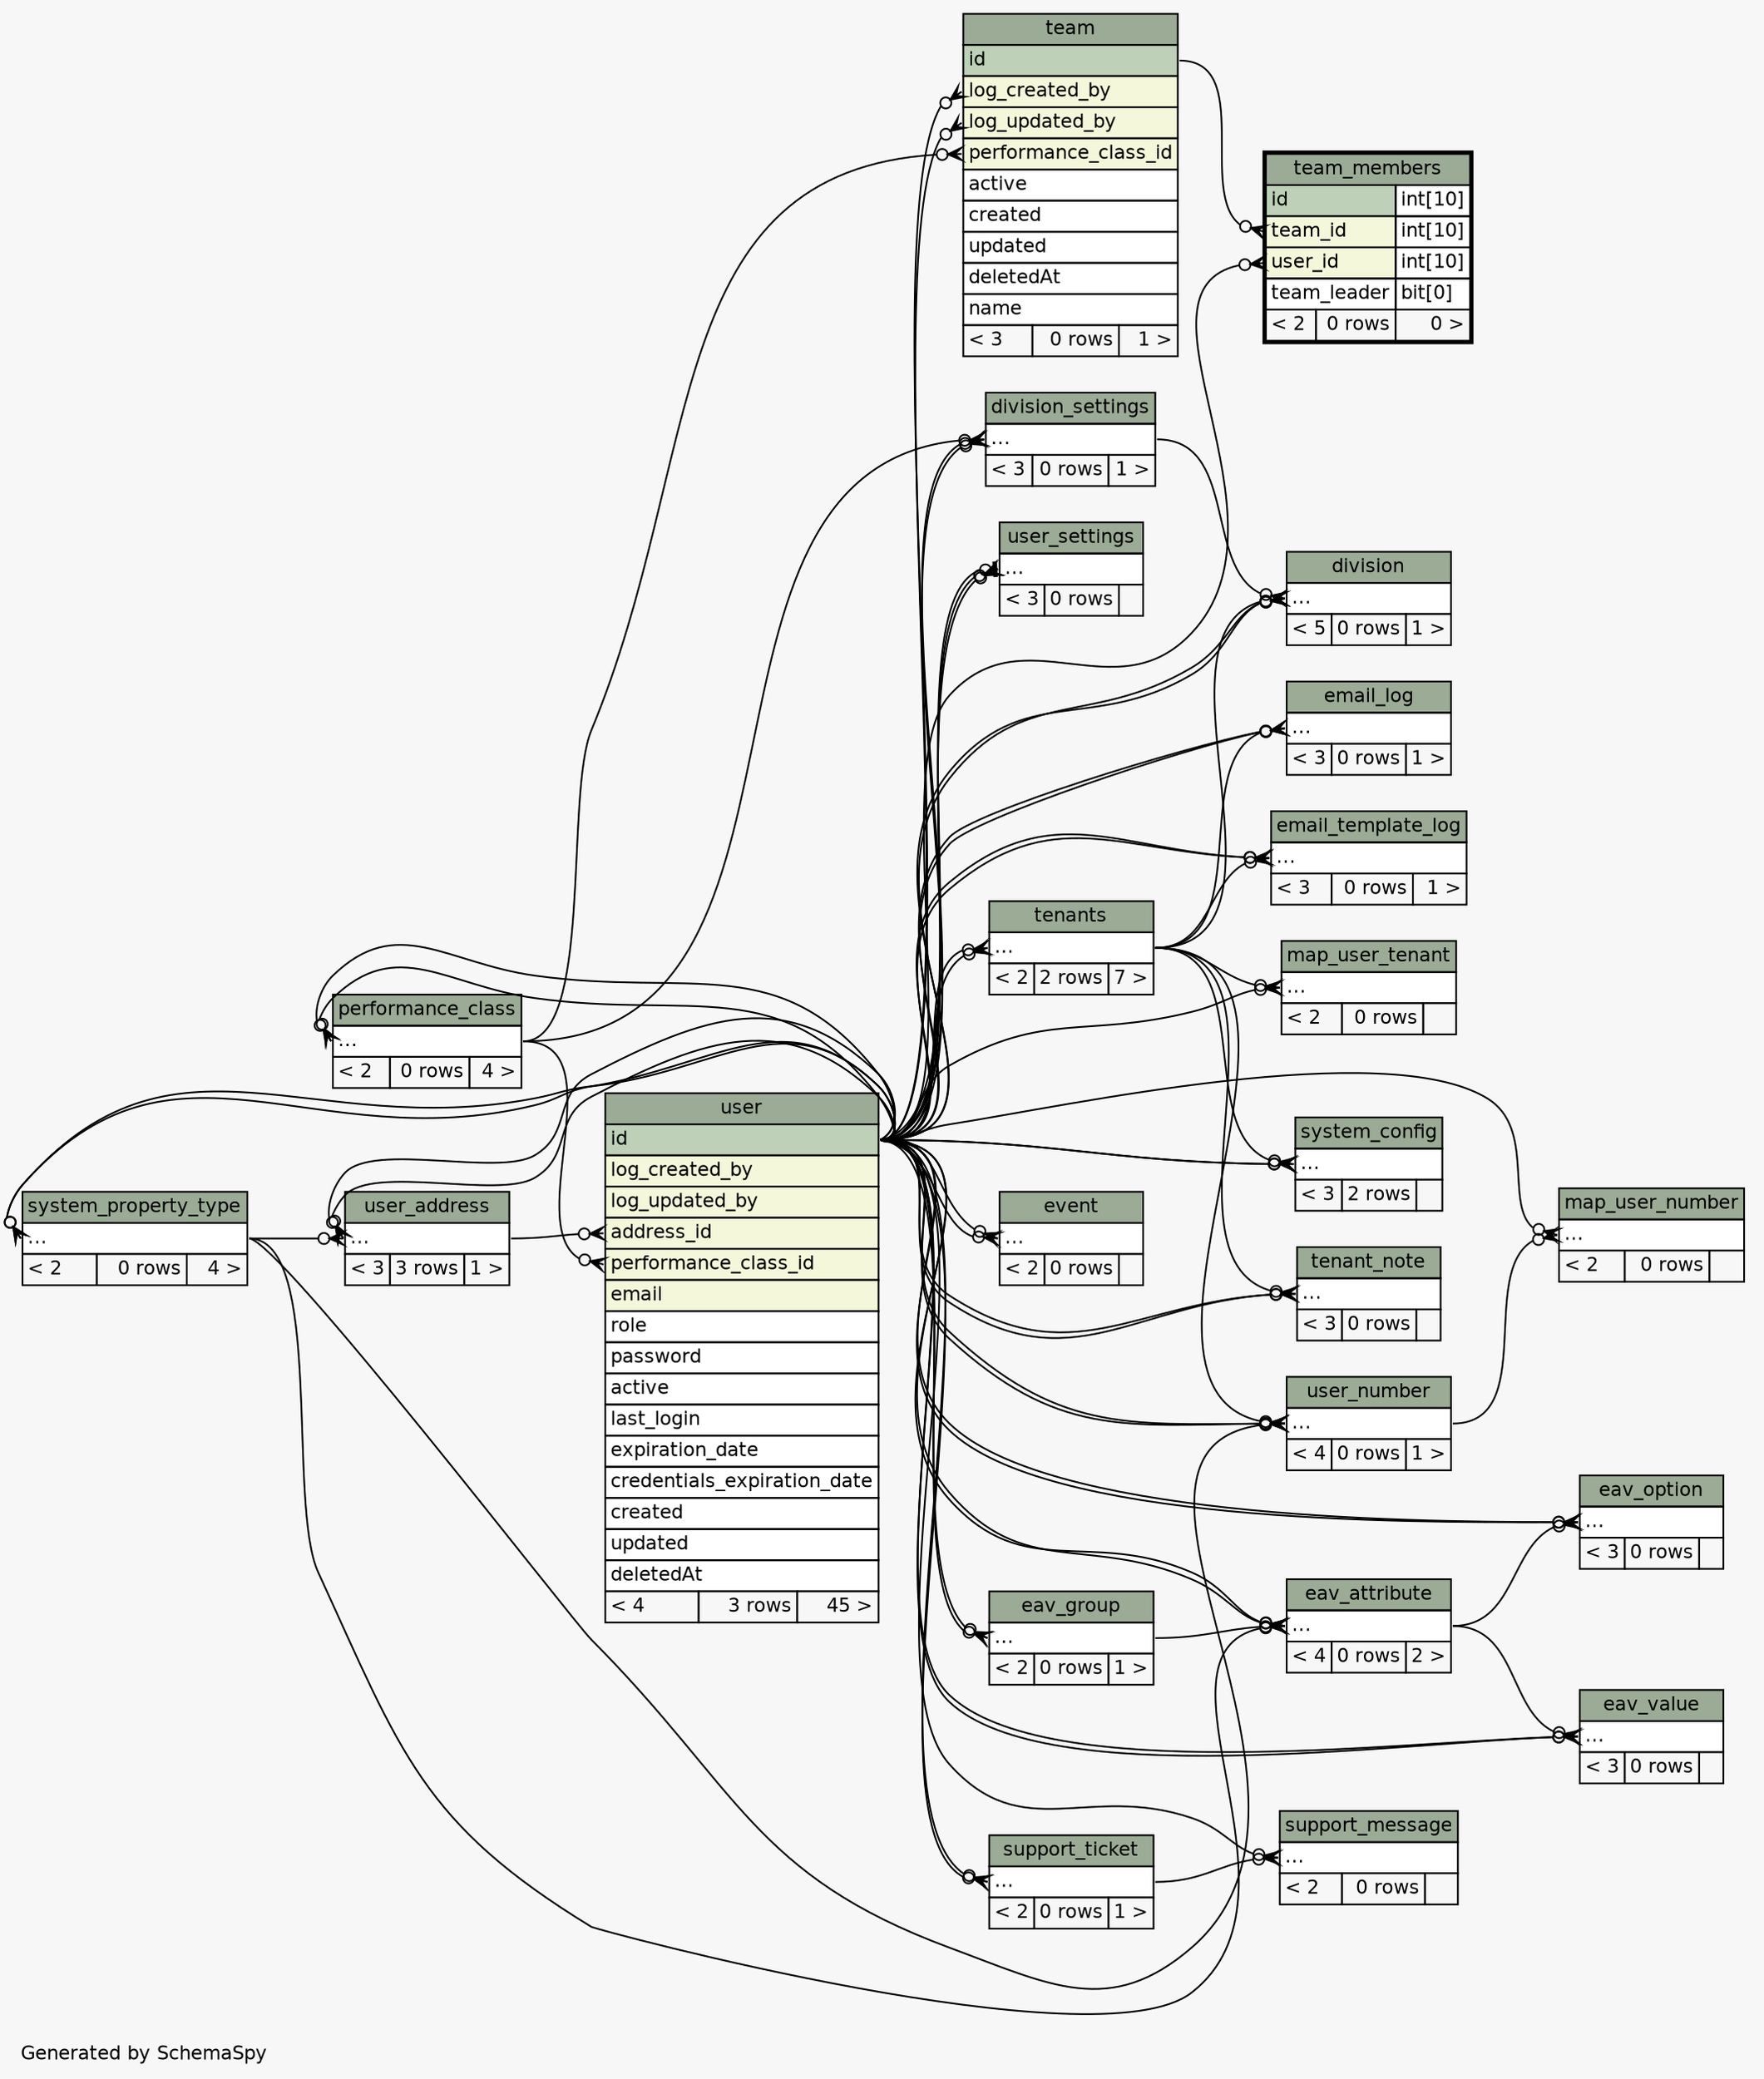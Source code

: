 // dot 2.38.0 on Linux 4.9.0-5-amd64
// SchemaSpy rev 590
digraph "twoDegreesRelationshipsDiagram" {
  graph [
    rankdir="RL"
    bgcolor="#f7f7f7"
    label="\nGenerated by SchemaSpy"
    labeljust="l"
    nodesep="0.18"
    ranksep="0.46"
    fontname="Helvetica"
    fontsize="11"
  ];
  node [
    fontname="Helvetica"
    fontsize="11"
    shape="plaintext"
  ];
  edge [
    arrowsize="0.8"
  ];
  "division":"elipses":w -> "user":"id":e [arrowhead=none dir=back arrowtail=crowodot];
  "division":"elipses":w -> "user":"id":e [arrowhead=none dir=back arrowtail=crowodot];
  "division":"elipses":w -> "division_settings":"elipses":e [arrowhead=none dir=back arrowtail=crowodot];
  "division":"elipses":w -> "tenants":"elipses":e [arrowhead=none dir=back arrowtail=crowodot];
  "division_settings":"elipses":w -> "user":"id":e [arrowhead=none dir=back arrowtail=crowodot];
  "division_settings":"elipses":w -> "user":"id":e [arrowhead=none dir=back arrowtail=crowodot];
  "division_settings":"elipses":w -> "performance_class":"elipses":e [arrowhead=none dir=back arrowtail=crowodot];
  "eav_attribute":"elipses":w -> "eav_group":"elipses":e [arrowhead=none dir=back arrowtail=crowodot];
  "eav_attribute":"elipses":w -> "user":"id":e [arrowhead=none dir=back arrowtail=crowodot];
  "eav_attribute":"elipses":w -> "user":"id":e [arrowhead=none dir=back arrowtail=crowodot];
  "eav_attribute":"elipses":w -> "system_property_type":"elipses":e [arrowhead=none dir=back arrowtail=crowodot];
  "eav_group":"elipses":w -> "user":"id":e [arrowhead=none dir=back arrowtail=crowodot];
  "eav_group":"elipses":w -> "user":"id":e [arrowhead=none dir=back arrowtail=crowodot];
  "eav_option":"elipses":w -> "eav_attribute":"elipses":e [arrowhead=none dir=back arrowtail=crowodot];
  "eav_option":"elipses":w -> "user":"id":e [arrowhead=none dir=back arrowtail=crowodot];
  "eav_option":"elipses":w -> "user":"id":e [arrowhead=none dir=back arrowtail=crowodot];
  "eav_value":"elipses":w -> "eav_attribute":"elipses":e [arrowhead=none dir=back arrowtail=crowodot];
  "eav_value":"elipses":w -> "user":"id":e [arrowhead=none dir=back arrowtail=crowodot];
  "eav_value":"elipses":w -> "user":"id":e [arrowhead=none dir=back arrowtail=crowodot];
  "email_log":"elipses":w -> "user":"id":e [arrowhead=none dir=back arrowtail=crowodot];
  "email_log":"elipses":w -> "user":"id":e [arrowhead=none dir=back arrowtail=crowodot];
  "email_log":"elipses":w -> "tenants":"elipses":e [arrowhead=none dir=back arrowtail=crowodot];
  "email_template_log":"elipses":w -> "user":"id":e [arrowhead=none dir=back arrowtail=crowodot];
  "email_template_log":"elipses":w -> "user":"id":e [arrowhead=none dir=back arrowtail=crowodot];
  "email_template_log":"elipses":w -> "tenants":"elipses":e [arrowhead=none dir=back arrowtail=crowodot];
  "event":"elipses":w -> "user":"id":e [arrowhead=none dir=back arrowtail=crowodot];
  "event":"elipses":w -> "user":"id":e [arrowhead=none dir=back arrowtail=crowodot];
  "map_user_number":"elipses":w -> "user_number":"elipses":e [arrowhead=none dir=back arrowtail=crowodot];
  "map_user_number":"elipses":w -> "user":"id":e [arrowhead=none dir=back arrowtail=crowodot];
  "map_user_tenant":"elipses":w -> "tenants":"elipses":e [arrowhead=none dir=back arrowtail=crowodot];
  "map_user_tenant":"elipses":w -> "user":"id":e [arrowhead=none dir=back arrowtail=crowodot];
  "performance_class":"elipses":w -> "user":"id":e [arrowhead=none dir=back arrowtail=crowodot];
  "performance_class":"elipses":w -> "user":"id":e [arrowhead=none dir=back arrowtail=crowodot];
  "support_message":"elipses":w -> "support_ticket":"elipses":e [arrowhead=none dir=back arrowtail=crowodot];
  "support_message":"elipses":w -> "user":"id":e [arrowhead=none dir=back arrowtail=crowodot];
  "support_ticket":"elipses":w -> "user":"id":e [arrowhead=none dir=back arrowtail=crowodot];
  "support_ticket":"elipses":w -> "user":"id":e [arrowhead=none dir=back arrowtail=crowodot];
  "system_config":"elipses":w -> "user":"id":e [arrowhead=none dir=back arrowtail=crowodot];
  "system_config":"elipses":w -> "user":"id":e [arrowhead=none dir=back arrowtail=crowodot];
  "system_config":"elipses":w -> "tenants":"elipses":e [arrowhead=none dir=back arrowtail=crowodot];
  "system_property_type":"elipses":w -> "user":"id":e [arrowhead=none dir=back arrowtail=crowodot];
  "system_property_type":"elipses":w -> "user":"id":e [arrowhead=none dir=back arrowtail=crowodot];
  "team":"log_created_by":w -> "user":"id":e [arrowhead=none dir=back arrowtail=crowodot];
  "team":"log_updated_by":w -> "user":"id":e [arrowhead=none dir=back arrowtail=crowodot];
  "team":"performance_class_id":w -> "performance_class":"elipses":e [arrowhead=none dir=back arrowtail=crowodot];
  "team_members":"team_id":w -> "team":"id":e [arrowhead=none dir=back arrowtail=crowodot];
  "team_members":"user_id":w -> "user":"id":e [arrowhead=none dir=back arrowtail=crowodot];
  "tenant_note":"elipses":w -> "user":"id":e [arrowhead=none dir=back arrowtail=crowodot];
  "tenant_note":"elipses":w -> "user":"id":e [arrowhead=none dir=back arrowtail=crowodot];
  "tenant_note":"elipses":w -> "tenants":"elipses":e [arrowhead=none dir=back arrowtail=crowodot];
  "tenants":"elipses":w -> "user":"id":e [arrowhead=none dir=back arrowtail=crowodot];
  "tenants":"elipses":w -> "user":"id":e [arrowhead=none dir=back arrowtail=crowodot];
  "user":"address_id":w -> "user_address":"elipses":e [arrowhead=none dir=back arrowtail=crowodot];
  "user":"performance_class_id":w -> "performance_class":"elipses":e [arrowhead=none dir=back arrowtail=crowodot];
  "user_address":"elipses":w -> "user":"id":e [arrowhead=none dir=back arrowtail=crowodot];
  "user_address":"elipses":w -> "user":"id":e [arrowhead=none dir=back arrowtail=crowodot];
  "user_address":"elipses":w -> "system_property_type":"elipses":e [arrowhead=none dir=back arrowtail=crowodot];
  "user_number":"elipses":w -> "user":"id":e [arrowhead=none dir=back arrowtail=crowodot];
  "user_number":"elipses":w -> "user":"id":e [arrowhead=none dir=back arrowtail=crowodot];
  "user_number":"elipses":w -> "tenants":"elipses":e [arrowhead=none dir=back arrowtail=crowodot];
  "user_number":"elipses":w -> "system_property_type":"elipses":e [arrowhead=none dir=back arrowtail=crowodot];
  "user_settings":"elipses":w -> "user":"id":e [arrowhead=none dir=back arrowtail=crowodot];
  "user_settings":"elipses":w -> "user":"id":e [arrowhead=none dir=back arrowtail=crowodot];
  "user_settings":"elipses":w -> "user":"id":e [arrowhead=none dir=back arrowtail=teeodot];
  "division" [
    label=<
    <TABLE BORDER="0" CELLBORDER="1" CELLSPACING="0" BGCOLOR="#ffffff">
      <TR><TD COLSPAN="3" BGCOLOR="#9bab96" ALIGN="CENTER">division</TD></TR>
      <TR><TD PORT="elipses" COLSPAN="3" ALIGN="LEFT">...</TD></TR>
      <TR><TD ALIGN="LEFT" BGCOLOR="#f7f7f7">&lt; 5</TD><TD ALIGN="RIGHT" BGCOLOR="#f7f7f7">0 rows</TD><TD ALIGN="RIGHT" BGCOLOR="#f7f7f7">1 &gt;</TD></TR>
    </TABLE>>
    URL="division.html"
    tooltip="division"
  ];
  "division_settings" [
    label=<
    <TABLE BORDER="0" CELLBORDER="1" CELLSPACING="0" BGCOLOR="#ffffff">
      <TR><TD COLSPAN="3" BGCOLOR="#9bab96" ALIGN="CENTER">division_settings</TD></TR>
      <TR><TD PORT="elipses" COLSPAN="3" ALIGN="LEFT">...</TD></TR>
      <TR><TD ALIGN="LEFT" BGCOLOR="#f7f7f7">&lt; 3</TD><TD ALIGN="RIGHT" BGCOLOR="#f7f7f7">0 rows</TD><TD ALIGN="RIGHT" BGCOLOR="#f7f7f7">1 &gt;</TD></TR>
    </TABLE>>
    URL="division_settings.html"
    tooltip="division_settings"
  ];
  "eav_attribute" [
    label=<
    <TABLE BORDER="0" CELLBORDER="1" CELLSPACING="0" BGCOLOR="#ffffff">
      <TR><TD COLSPAN="3" BGCOLOR="#9bab96" ALIGN="CENTER">eav_attribute</TD></TR>
      <TR><TD PORT="elipses" COLSPAN="3" ALIGN="LEFT">...</TD></TR>
      <TR><TD ALIGN="LEFT" BGCOLOR="#f7f7f7">&lt; 4</TD><TD ALIGN="RIGHT" BGCOLOR="#f7f7f7">0 rows</TD><TD ALIGN="RIGHT" BGCOLOR="#f7f7f7">2 &gt;</TD></TR>
    </TABLE>>
    URL="eav_attribute.html"
    tooltip="eav_attribute"
  ];
  "eav_group" [
    label=<
    <TABLE BORDER="0" CELLBORDER="1" CELLSPACING="0" BGCOLOR="#ffffff">
      <TR><TD COLSPAN="3" BGCOLOR="#9bab96" ALIGN="CENTER">eav_group</TD></TR>
      <TR><TD PORT="elipses" COLSPAN="3" ALIGN="LEFT">...</TD></TR>
      <TR><TD ALIGN="LEFT" BGCOLOR="#f7f7f7">&lt; 2</TD><TD ALIGN="RIGHT" BGCOLOR="#f7f7f7">0 rows</TD><TD ALIGN="RIGHT" BGCOLOR="#f7f7f7">1 &gt;</TD></TR>
    </TABLE>>
    URL="eav_group.html"
    tooltip="eav_group"
  ];
  "eav_option" [
    label=<
    <TABLE BORDER="0" CELLBORDER="1" CELLSPACING="0" BGCOLOR="#ffffff">
      <TR><TD COLSPAN="3" BGCOLOR="#9bab96" ALIGN="CENTER">eav_option</TD></TR>
      <TR><TD PORT="elipses" COLSPAN="3" ALIGN="LEFT">...</TD></TR>
      <TR><TD ALIGN="LEFT" BGCOLOR="#f7f7f7">&lt; 3</TD><TD ALIGN="RIGHT" BGCOLOR="#f7f7f7">0 rows</TD><TD ALIGN="RIGHT" BGCOLOR="#f7f7f7">  </TD></TR>
    </TABLE>>
    URL="eav_option.html"
    tooltip="eav_option"
  ];
  "eav_value" [
    label=<
    <TABLE BORDER="0" CELLBORDER="1" CELLSPACING="0" BGCOLOR="#ffffff">
      <TR><TD COLSPAN="3" BGCOLOR="#9bab96" ALIGN="CENTER">eav_value</TD></TR>
      <TR><TD PORT="elipses" COLSPAN="3" ALIGN="LEFT">...</TD></TR>
      <TR><TD ALIGN="LEFT" BGCOLOR="#f7f7f7">&lt; 3</TD><TD ALIGN="RIGHT" BGCOLOR="#f7f7f7">0 rows</TD><TD ALIGN="RIGHT" BGCOLOR="#f7f7f7">  </TD></TR>
    </TABLE>>
    URL="eav_value.html"
    tooltip="eav_value"
  ];
  "email_log" [
    label=<
    <TABLE BORDER="0" CELLBORDER="1" CELLSPACING="0" BGCOLOR="#ffffff">
      <TR><TD COLSPAN="3" BGCOLOR="#9bab96" ALIGN="CENTER">email_log</TD></TR>
      <TR><TD PORT="elipses" COLSPAN="3" ALIGN="LEFT">...</TD></TR>
      <TR><TD ALIGN="LEFT" BGCOLOR="#f7f7f7">&lt; 3</TD><TD ALIGN="RIGHT" BGCOLOR="#f7f7f7">0 rows</TD><TD ALIGN="RIGHT" BGCOLOR="#f7f7f7">1 &gt;</TD></TR>
    </TABLE>>
    URL="email_log.html"
    tooltip="email_log"
  ];
  "email_template_log" [
    label=<
    <TABLE BORDER="0" CELLBORDER="1" CELLSPACING="0" BGCOLOR="#ffffff">
      <TR><TD COLSPAN="3" BGCOLOR="#9bab96" ALIGN="CENTER">email_template_log</TD></TR>
      <TR><TD PORT="elipses" COLSPAN="3" ALIGN="LEFT">...</TD></TR>
      <TR><TD ALIGN="LEFT" BGCOLOR="#f7f7f7">&lt; 3</TD><TD ALIGN="RIGHT" BGCOLOR="#f7f7f7">0 rows</TD><TD ALIGN="RIGHT" BGCOLOR="#f7f7f7">1 &gt;</TD></TR>
    </TABLE>>
    URL="email_template_log.html"
    tooltip="email_template_log"
  ];
  "event" [
    label=<
    <TABLE BORDER="0" CELLBORDER="1" CELLSPACING="0" BGCOLOR="#ffffff">
      <TR><TD COLSPAN="3" BGCOLOR="#9bab96" ALIGN="CENTER">event</TD></TR>
      <TR><TD PORT="elipses" COLSPAN="3" ALIGN="LEFT">...</TD></TR>
      <TR><TD ALIGN="LEFT" BGCOLOR="#f7f7f7">&lt; 2</TD><TD ALIGN="RIGHT" BGCOLOR="#f7f7f7">0 rows</TD><TD ALIGN="RIGHT" BGCOLOR="#f7f7f7">  </TD></TR>
    </TABLE>>
    URL="event.html"
    tooltip="event"
  ];
  "map_user_number" [
    label=<
    <TABLE BORDER="0" CELLBORDER="1" CELLSPACING="0" BGCOLOR="#ffffff">
      <TR><TD COLSPAN="3" BGCOLOR="#9bab96" ALIGN="CENTER">map_user_number</TD></TR>
      <TR><TD PORT="elipses" COLSPAN="3" ALIGN="LEFT">...</TD></TR>
      <TR><TD ALIGN="LEFT" BGCOLOR="#f7f7f7">&lt; 2</TD><TD ALIGN="RIGHT" BGCOLOR="#f7f7f7">0 rows</TD><TD ALIGN="RIGHT" BGCOLOR="#f7f7f7">  </TD></TR>
    </TABLE>>
    URL="map_user_number.html"
    tooltip="map_user_number"
  ];
  "map_user_tenant" [
    label=<
    <TABLE BORDER="0" CELLBORDER="1" CELLSPACING="0" BGCOLOR="#ffffff">
      <TR><TD COLSPAN="3" BGCOLOR="#9bab96" ALIGN="CENTER">map_user_tenant</TD></TR>
      <TR><TD PORT="elipses" COLSPAN="3" ALIGN="LEFT">...</TD></TR>
      <TR><TD ALIGN="LEFT" BGCOLOR="#f7f7f7">&lt; 2</TD><TD ALIGN="RIGHT" BGCOLOR="#f7f7f7">0 rows</TD><TD ALIGN="RIGHT" BGCOLOR="#f7f7f7">  </TD></TR>
    </TABLE>>
    URL="map_user_tenant.html"
    tooltip="map_user_tenant"
  ];
  "performance_class" [
    label=<
    <TABLE BORDER="0" CELLBORDER="1" CELLSPACING="0" BGCOLOR="#ffffff">
      <TR><TD COLSPAN="3" BGCOLOR="#9bab96" ALIGN="CENTER">performance_class</TD></TR>
      <TR><TD PORT="elipses" COLSPAN="3" ALIGN="LEFT">...</TD></TR>
      <TR><TD ALIGN="LEFT" BGCOLOR="#f7f7f7">&lt; 2</TD><TD ALIGN="RIGHT" BGCOLOR="#f7f7f7">0 rows</TD><TD ALIGN="RIGHT" BGCOLOR="#f7f7f7">4 &gt;</TD></TR>
    </TABLE>>
    URL="performance_class.html"
    tooltip="performance_class"
  ];
  "support_message" [
    label=<
    <TABLE BORDER="0" CELLBORDER="1" CELLSPACING="0" BGCOLOR="#ffffff">
      <TR><TD COLSPAN="3" BGCOLOR="#9bab96" ALIGN="CENTER">support_message</TD></TR>
      <TR><TD PORT="elipses" COLSPAN="3" ALIGN="LEFT">...</TD></TR>
      <TR><TD ALIGN="LEFT" BGCOLOR="#f7f7f7">&lt; 2</TD><TD ALIGN="RIGHT" BGCOLOR="#f7f7f7">0 rows</TD><TD ALIGN="RIGHT" BGCOLOR="#f7f7f7">  </TD></TR>
    </TABLE>>
    URL="support_message.html"
    tooltip="support_message"
  ];
  "support_ticket" [
    label=<
    <TABLE BORDER="0" CELLBORDER="1" CELLSPACING="0" BGCOLOR="#ffffff">
      <TR><TD COLSPAN="3" BGCOLOR="#9bab96" ALIGN="CENTER">support_ticket</TD></TR>
      <TR><TD PORT="elipses" COLSPAN="3" ALIGN="LEFT">...</TD></TR>
      <TR><TD ALIGN="LEFT" BGCOLOR="#f7f7f7">&lt; 2</TD><TD ALIGN="RIGHT" BGCOLOR="#f7f7f7">0 rows</TD><TD ALIGN="RIGHT" BGCOLOR="#f7f7f7">1 &gt;</TD></TR>
    </TABLE>>
    URL="support_ticket.html"
    tooltip="support_ticket"
  ];
  "system_config" [
    label=<
    <TABLE BORDER="0" CELLBORDER="1" CELLSPACING="0" BGCOLOR="#ffffff">
      <TR><TD COLSPAN="3" BGCOLOR="#9bab96" ALIGN="CENTER">system_config</TD></TR>
      <TR><TD PORT="elipses" COLSPAN="3" ALIGN="LEFT">...</TD></TR>
      <TR><TD ALIGN="LEFT" BGCOLOR="#f7f7f7">&lt; 3</TD><TD ALIGN="RIGHT" BGCOLOR="#f7f7f7">2 rows</TD><TD ALIGN="RIGHT" BGCOLOR="#f7f7f7">  </TD></TR>
    </TABLE>>
    URL="system_config.html"
    tooltip="system_config"
  ];
  "system_property_type" [
    label=<
    <TABLE BORDER="0" CELLBORDER="1" CELLSPACING="0" BGCOLOR="#ffffff">
      <TR><TD COLSPAN="3" BGCOLOR="#9bab96" ALIGN="CENTER">system_property_type</TD></TR>
      <TR><TD PORT="elipses" COLSPAN="3" ALIGN="LEFT">...</TD></TR>
      <TR><TD ALIGN="LEFT" BGCOLOR="#f7f7f7">&lt; 2</TD><TD ALIGN="RIGHT" BGCOLOR="#f7f7f7">0 rows</TD><TD ALIGN="RIGHT" BGCOLOR="#f7f7f7">4 &gt;</TD></TR>
    </TABLE>>
    URL="system_property_type.html"
    tooltip="system_property_type"
  ];
  "team" [
    label=<
    <TABLE BORDER="0" CELLBORDER="1" CELLSPACING="0" BGCOLOR="#ffffff">
      <TR><TD COLSPAN="3" BGCOLOR="#9bab96" ALIGN="CENTER">team</TD></TR>
      <TR><TD PORT="id" COLSPAN="3" BGCOLOR="#bed1b8" ALIGN="LEFT">id</TD></TR>
      <TR><TD PORT="log_created_by" COLSPAN="3" BGCOLOR="#f4f7da" ALIGN="LEFT">log_created_by</TD></TR>
      <TR><TD PORT="log_updated_by" COLSPAN="3" BGCOLOR="#f4f7da" ALIGN="LEFT">log_updated_by</TD></TR>
      <TR><TD PORT="performance_class_id" COLSPAN="3" BGCOLOR="#f4f7da" ALIGN="LEFT">performance_class_id</TD></TR>
      <TR><TD PORT="active" COLSPAN="3" ALIGN="LEFT">active</TD></TR>
      <TR><TD PORT="created" COLSPAN="3" ALIGN="LEFT">created</TD></TR>
      <TR><TD PORT="updated" COLSPAN="3" ALIGN="LEFT">updated</TD></TR>
      <TR><TD PORT="deletedAt" COLSPAN="3" ALIGN="LEFT">deletedAt</TD></TR>
      <TR><TD PORT="name" COLSPAN="3" ALIGN="LEFT">name</TD></TR>
      <TR><TD ALIGN="LEFT" BGCOLOR="#f7f7f7">&lt; 3</TD><TD ALIGN="RIGHT" BGCOLOR="#f7f7f7">0 rows</TD><TD ALIGN="RIGHT" BGCOLOR="#f7f7f7">1 &gt;</TD></TR>
    </TABLE>>
    URL="team.html"
    tooltip="team"
  ];
  "team_members" [
    label=<
    <TABLE BORDER="2" CELLBORDER="1" CELLSPACING="0" BGCOLOR="#ffffff">
      <TR><TD COLSPAN="3" BGCOLOR="#9bab96" ALIGN="CENTER">team_members</TD></TR>
      <TR><TD PORT="id" COLSPAN="2" BGCOLOR="#bed1b8" ALIGN="LEFT">id</TD><TD PORT="id.type" ALIGN="LEFT">int[10]</TD></TR>
      <TR><TD PORT="team_id" COLSPAN="2" BGCOLOR="#f4f7da" ALIGN="LEFT">team_id</TD><TD PORT="team_id.type" ALIGN="LEFT">int[10]</TD></TR>
      <TR><TD PORT="user_id" COLSPAN="2" BGCOLOR="#f4f7da" ALIGN="LEFT">user_id</TD><TD PORT="user_id.type" ALIGN="LEFT">int[10]</TD></TR>
      <TR><TD PORT="team_leader" COLSPAN="2" ALIGN="LEFT">team_leader</TD><TD PORT="team_leader.type" ALIGN="LEFT">bit[0]</TD></TR>
      <TR><TD ALIGN="LEFT" BGCOLOR="#f7f7f7">&lt; 2</TD><TD ALIGN="RIGHT" BGCOLOR="#f7f7f7">0 rows</TD><TD ALIGN="RIGHT" BGCOLOR="#f7f7f7">0 &gt;</TD></TR>
    </TABLE>>
    URL="team_members.html"
    tooltip="team_members"
  ];
  "tenant_note" [
    label=<
    <TABLE BORDER="0" CELLBORDER="1" CELLSPACING="0" BGCOLOR="#ffffff">
      <TR><TD COLSPAN="3" BGCOLOR="#9bab96" ALIGN="CENTER">tenant_note</TD></TR>
      <TR><TD PORT="elipses" COLSPAN="3" ALIGN="LEFT">...</TD></TR>
      <TR><TD ALIGN="LEFT" BGCOLOR="#f7f7f7">&lt; 3</TD><TD ALIGN="RIGHT" BGCOLOR="#f7f7f7">0 rows</TD><TD ALIGN="RIGHT" BGCOLOR="#f7f7f7">  </TD></TR>
    </TABLE>>
    URL="tenant_note.html"
    tooltip="tenant_note"
  ];
  "tenants" [
    label=<
    <TABLE BORDER="0" CELLBORDER="1" CELLSPACING="0" BGCOLOR="#ffffff">
      <TR><TD COLSPAN="3" BGCOLOR="#9bab96" ALIGN="CENTER">tenants</TD></TR>
      <TR><TD PORT="elipses" COLSPAN="3" ALIGN="LEFT">...</TD></TR>
      <TR><TD ALIGN="LEFT" BGCOLOR="#f7f7f7">&lt; 2</TD><TD ALIGN="RIGHT" BGCOLOR="#f7f7f7">2 rows</TD><TD ALIGN="RIGHT" BGCOLOR="#f7f7f7">7 &gt;</TD></TR>
    </TABLE>>
    URL="tenants.html"
    tooltip="tenants"
  ];
  "user" [
    label=<
    <TABLE BORDER="0" CELLBORDER="1" CELLSPACING="0" BGCOLOR="#ffffff">
      <TR><TD COLSPAN="3" BGCOLOR="#9bab96" ALIGN="CENTER">user</TD></TR>
      <TR><TD PORT="id" COLSPAN="3" BGCOLOR="#bed1b8" ALIGN="LEFT">id</TD></TR>
      <TR><TD PORT="log_created_by" COLSPAN="3" BGCOLOR="#f4f7da" ALIGN="LEFT">log_created_by</TD></TR>
      <TR><TD PORT="log_updated_by" COLSPAN="3" BGCOLOR="#f4f7da" ALIGN="LEFT">log_updated_by</TD></TR>
      <TR><TD PORT="address_id" COLSPAN="3" BGCOLOR="#f4f7da" ALIGN="LEFT">address_id</TD></TR>
      <TR><TD PORT="performance_class_id" COLSPAN="3" BGCOLOR="#f4f7da" ALIGN="LEFT">performance_class_id</TD></TR>
      <TR><TD PORT="email" COLSPAN="3" BGCOLOR="#f4f7da" ALIGN="LEFT">email</TD></TR>
      <TR><TD PORT="role" COLSPAN="3" ALIGN="LEFT">role</TD></TR>
      <TR><TD PORT="password" COLSPAN="3" ALIGN="LEFT">password</TD></TR>
      <TR><TD PORT="active" COLSPAN="3" ALIGN="LEFT">active</TD></TR>
      <TR><TD PORT="last_login" COLSPAN="3" ALIGN="LEFT">last_login</TD></TR>
      <TR><TD PORT="expiration_date" COLSPAN="3" ALIGN="LEFT">expiration_date</TD></TR>
      <TR><TD PORT="credentials_expiration_date" COLSPAN="3" ALIGN="LEFT">credentials_expiration_date</TD></TR>
      <TR><TD PORT="created" COLSPAN="3" ALIGN="LEFT">created</TD></TR>
      <TR><TD PORT="updated" COLSPAN="3" ALIGN="LEFT">updated</TD></TR>
      <TR><TD PORT="deletedAt" COLSPAN="3" ALIGN="LEFT">deletedAt</TD></TR>
      <TR><TD ALIGN="LEFT" BGCOLOR="#f7f7f7">&lt; 4</TD><TD ALIGN="RIGHT" BGCOLOR="#f7f7f7">3 rows</TD><TD ALIGN="RIGHT" BGCOLOR="#f7f7f7">45 &gt;</TD></TR>
    </TABLE>>
    URL="user.html"
    tooltip="user"
  ];
  "user_address" [
    label=<
    <TABLE BORDER="0" CELLBORDER="1" CELLSPACING="0" BGCOLOR="#ffffff">
      <TR><TD COLSPAN="3" BGCOLOR="#9bab96" ALIGN="CENTER">user_address</TD></TR>
      <TR><TD PORT="elipses" COLSPAN="3" ALIGN="LEFT">...</TD></TR>
      <TR><TD ALIGN="LEFT" BGCOLOR="#f7f7f7">&lt; 3</TD><TD ALIGN="RIGHT" BGCOLOR="#f7f7f7">3 rows</TD><TD ALIGN="RIGHT" BGCOLOR="#f7f7f7">1 &gt;</TD></TR>
    </TABLE>>
    URL="user_address.html"
    tooltip="user_address"
  ];
  "user_number" [
    label=<
    <TABLE BORDER="0" CELLBORDER="1" CELLSPACING="0" BGCOLOR="#ffffff">
      <TR><TD COLSPAN="3" BGCOLOR="#9bab96" ALIGN="CENTER">user_number</TD></TR>
      <TR><TD PORT="elipses" COLSPAN="3" ALIGN="LEFT">...</TD></TR>
      <TR><TD ALIGN="LEFT" BGCOLOR="#f7f7f7">&lt; 4</TD><TD ALIGN="RIGHT" BGCOLOR="#f7f7f7">0 rows</TD><TD ALIGN="RIGHT" BGCOLOR="#f7f7f7">1 &gt;</TD></TR>
    </TABLE>>
    URL="user_number.html"
    tooltip="user_number"
  ];
  "user_settings" [
    label=<
    <TABLE BORDER="0" CELLBORDER="1" CELLSPACING="0" BGCOLOR="#ffffff">
      <TR><TD COLSPAN="3" BGCOLOR="#9bab96" ALIGN="CENTER">user_settings</TD></TR>
      <TR><TD PORT="elipses" COLSPAN="3" ALIGN="LEFT">...</TD></TR>
      <TR><TD ALIGN="LEFT" BGCOLOR="#f7f7f7">&lt; 3</TD><TD ALIGN="RIGHT" BGCOLOR="#f7f7f7">0 rows</TD><TD ALIGN="RIGHT" BGCOLOR="#f7f7f7">  </TD></TR>
    </TABLE>>
    URL="user_settings.html"
    tooltip="user_settings"
  ];
}
